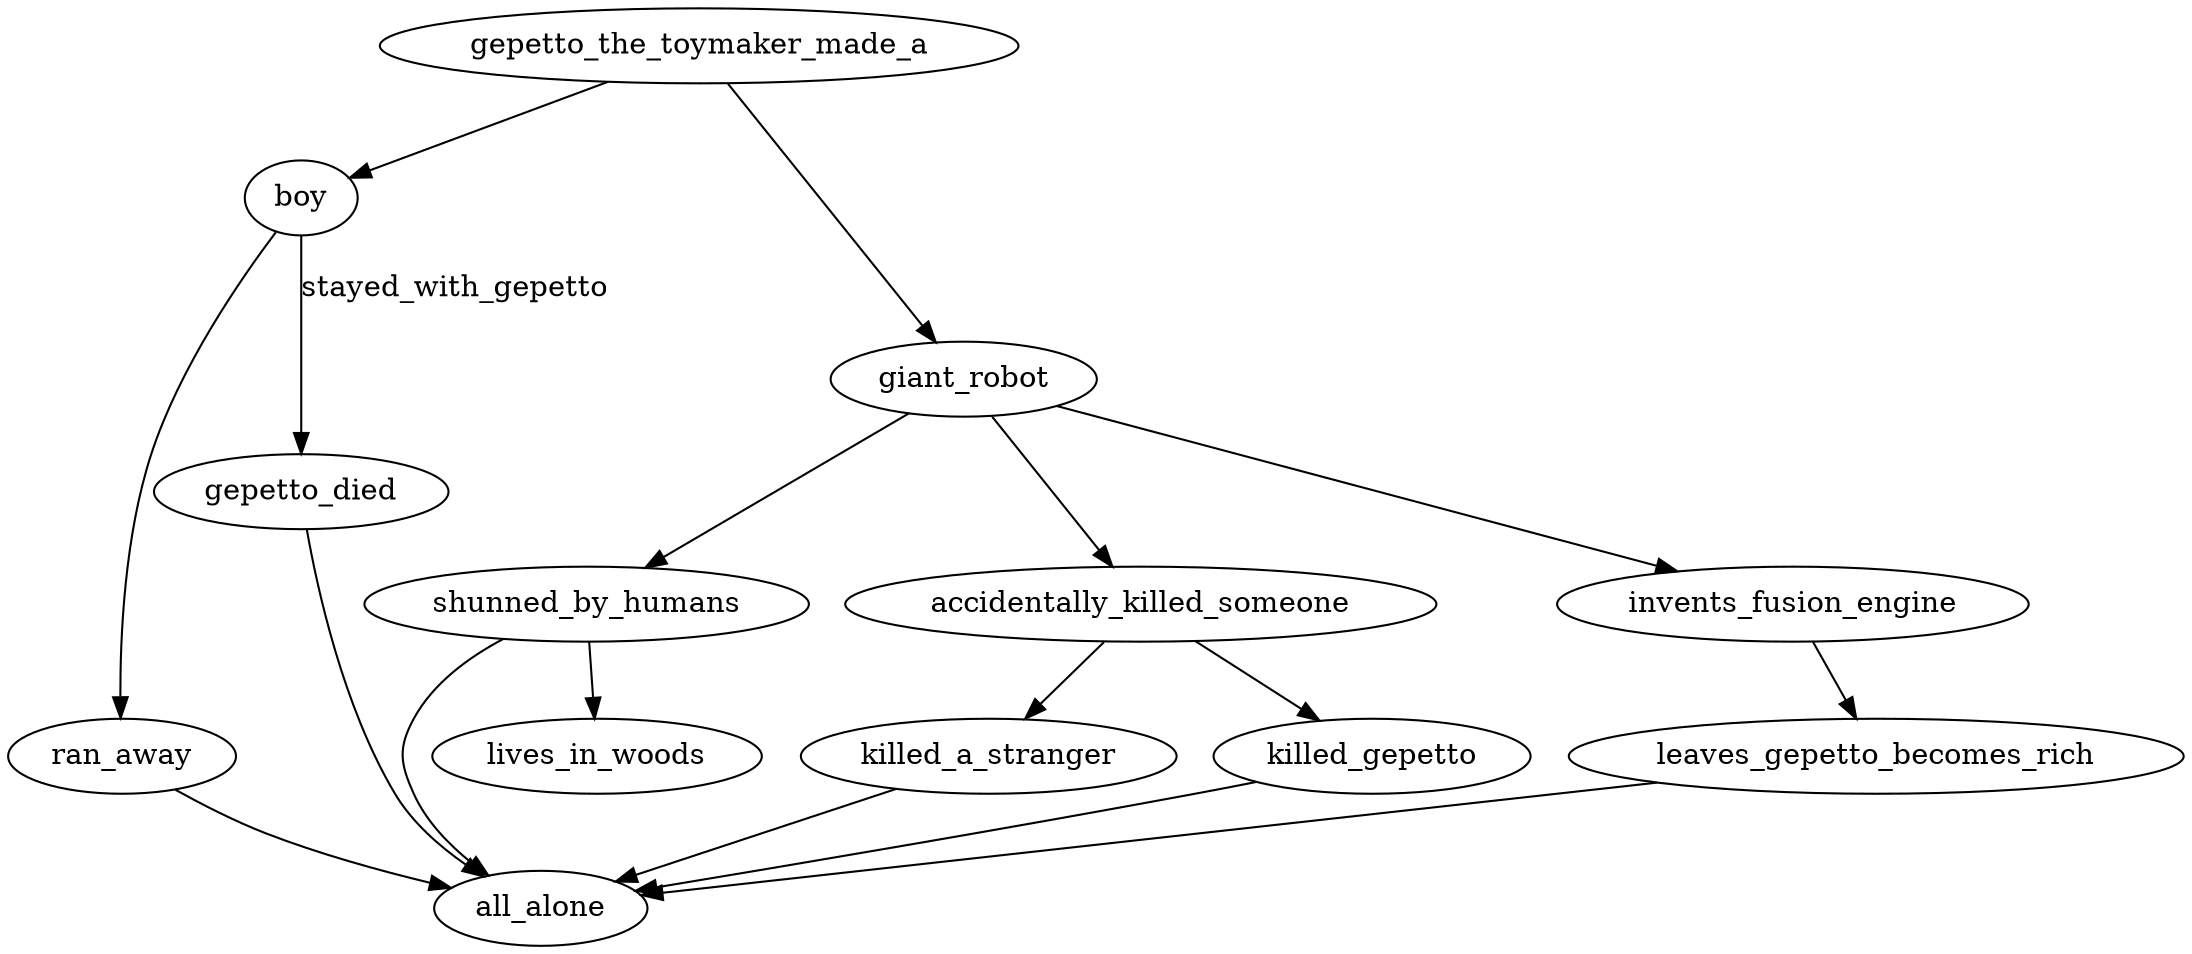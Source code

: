 digraph G {
	gepetto_the_toymaker_made_a -> { boy giant_robot };
	boy -> ran_away [minlen=3];
	ran_away -> all_alone;
	boy -> gepetto_died [label=stayed_with_gepetto,minlen=1];
	gepetto_died -> all_alone;
	giant_robot -> shunned_by_humans -> { lives_in_woods all_alone };
	giant_robot -> accidentally_killed_someone -> { killed_a_stranger killed_gepetto } -> all_alone;
	giant_robot -> invents_fusion_engine -> leaves_gepetto_becomes_rich -> all_alone;
}
